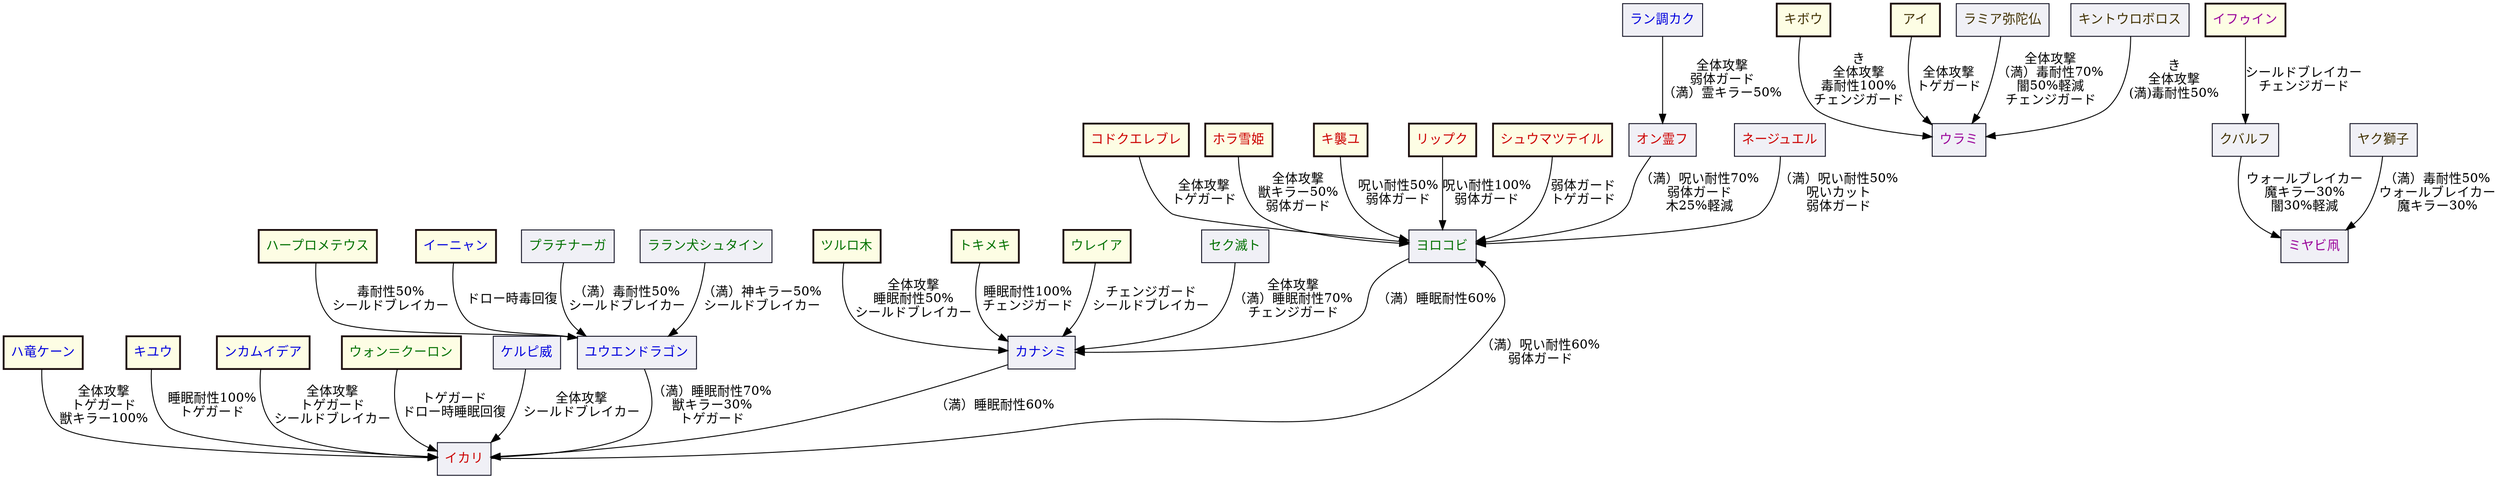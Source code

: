 digraph {
    // layout = circo;
    layout = dot;

    // settings for nodes
    node [ shape = box ];

    //-------------------------------------------------------
    // ガチャキャラ
    //-------------------------------------------------------

    // 設定
    node [ color="#1c0e0e" style="bold,filled" fillcolor="#fdfde4" ];

    kodoku [ label="コドクエレブレ" fontcolor="#cc0000" ];
    haryu [ label="ハ竜ケーン" fontcolor="#0000dd" ];
    tsururo [ label="ツルロ木" fontcolor="#007000" ];
    kibou [ label="キボウ" fontcolor="#403000" ];
    ai [ label="アイ" fontcolor="#403000" ];
    hapuro [ label="ハープロメテウス" fontcolor="#007000" ];
    tokime [ label="トキメキ" fontcolor="#007000" ];
    urei [ label="ウレイア" fontcolor="#007000" ];
    ifui [ label="イフゥイン" fontcolor="#990099" ];
    horayu [ label="ホラ雪姫" fontcolor="#cc0000" ];
    kiyu [ label="キユウ" fontcolor="#0000dd" ];
    nkamu [ label="ンカムイデア" fontcolor="#0000dd" ];
    kishuyu [ label="キ襲ユ" fontcolor="#cc0000" ];
    ripuku [ label="リップク" fontcolor="#cc0000" ];
    shumatsu [ label="シュウマツテイル" fontcolor="#cc0000" ];
    inyan [ label="イーニャン" fontcolor="#0000dd" ];
    uon [ label="ウォン＝クーロン" fontcolor="#007000" ];

    //-------------------------------------------------------
    // 上級15面キャラ
    //-------------------------------------------------------

    // 設定
    node [ color="#111122" style="solid,filled" fillcolor="#f0f0f6"];

    // marugo [ label="マルゴシアス" fontcolor="#cc0000" ];
    kerupi [ label="ケルピ威" fontcolor="#0000dd" ];
    sekume [ label="セク滅ト" fontcolor="#007000" ];
    ramia [ label="ラミア弥陀仏" fontcolor="#403000" ];
    // bihimo [ label="ビヒモスヤァ" fontcolor="#990099" ];

    //-------------------------------------------------------
    // 降臨キャラ
    //-------------------------------------------------------

    // 設定
    // node [ color="#111122" style="solid,filled" fillcolor="#f0f0f6"];

    kinto [ label="キントウロボロス" fontcolor="#403000" ];
    urami [ label="ウラミ" fontcolor="#990099" ];
    purachi [ label="プラチナーガ" fontcolor="#007000" ];
    yuen [ label="ユウエンドラゴン" fontcolor="#0000dd" ];
    raran [ label="ララン犬シュタイン" fontcolor="#007000" ];
    kanashi [ label="カナシミ" fontcolor="#0000dd" ];
    ikari [ label="イカリ" fontcolor="#cc0000" ];
    onryo [ label="オン霊フ" fontcolor="#cc0000" ];
    rancho [ label="ラン調カク" fontcolor="#0000dd" ];
    yoroko [ label="ヨロコビ" fontcolor="#007000" ];
    nejue [ label="ネージュエル" fontcolor="#cc0000" ];
    kubaru [ label="クバルフ" fontcolor="#403000" ];
    yakushi [ label="ヤク獅子" fontcolor="#403000" ];
    miyabi [ label="ミヤビ凧" fontcolor="#990099" ];

    //-------------------------------------------------------
    // ガチャキャラ適正
    //-------------------------------------------------------

    haryu -> ikari [ label="全体攻撃\nトゲガード\n獣キラー100%" ];
    tsururo -> kanashi [ label="全体攻撃\n睡眠耐性50%\nシールドブレイカー" ];
    kibou -> urami [ label="き\n全体攻撃\n毒耐性100%\nチェンジガード" ];
    ai -> urami [ label="全体攻撃\nトゲガード" ];
    hapuro -> yuen [ label="毒耐性50%\nシールドブレイカー" ];
    tokime -> kanashi [ label="睡眠耐性100%\nチェンジガード" ];
    urei -> kanashi [ label="チェンジガード\nシールドブレイカー" ];
    kiyu -> ikari [ label="睡眠耐性100%\nトゲガード" ];
    nkamu -> ikari [ label="全体攻撃\nトゲガード\nシールドブレイカー" ];
    kodoku -> yoroko [ label="全体攻撃\nトゲガード" ];
    horayu -> yoroko [ label="全体攻撃\n獣キラー50%\n弱体ガード" ];
    kishuyu -> yoroko [ label="呪い耐性50%\n弱体ガード" ];
    ripuku -> yoroko [ label="呪い耐性100%\n弱体ガード" ];
    shumatsu -> yoroko [ label="弱体ガード\nトゲガード" ];
    inyan -> yuen [ label="ドロー時毒回復" ];
    uon -> ikari [ label="トゲガード\nドロー時睡眠回復" ];

    //-------------------------------------------------------
    // 上級15面キャラ適正
    //-------------------------------------------------------

    sekume -> kanashi [ label="全体攻撃\n（満）睡眠耐性70%\nチェンジガード" ];
    kerupi -> ikari [ label="全体攻撃\nシールドブレイカー" ];
    ramia -> urami [ label="全体攻撃\n（満）毒耐性70%\n闇50%軽減\nチェンジガード" ];

    //-------------------------------------------------------
    // 降臨キャラ適正
    //-------------------------------------------------------

    kinto -> urami [ label="き\n全体攻撃\n(満)毒耐性50%" ]
    purachi -> yuen [ label="（満）毒耐性50%\nシールドブレイカー" ];
    yuen -> ikari [ label="（満）睡眠耐性70%\n獣キラー30%\nトゲガード" ];
    raran -> yuen [ label="（満）神キラー50%\nシールドブレイカー" ];
    kanashi -> ikari [ label="（満）睡眠耐性60%" ];
    rancho -> onryo [ label="全体攻撃\n弱体ガード\n（満）霊キラー50%" ];
    ikari -> yoroko [ label="（満）呪い耐性60%\n弱体ガード" ];
    onryo -> yoroko [ label="（満）呪い耐性70%\n弱体ガード\n木25%軽減" ];
    yoroko -> kanashi [ label="（満）睡眠耐性60%" ];
    nejue -> yoroko [ label="（満）呪い耐性50%\n呪いカット\n弱体ガード" ];
    ifui -> kubaru [ label="シールドブレイカー\nチェンジガード" ];
    kubaru -> miyabi [ label="ウォールブレイカー\n魔キラー30%\n闇30%軽減" ];
    yakushi -> miyabi [ label="（満）毒耐性50%\nウォールブレイカー\n魔キラー30%" ];
}
